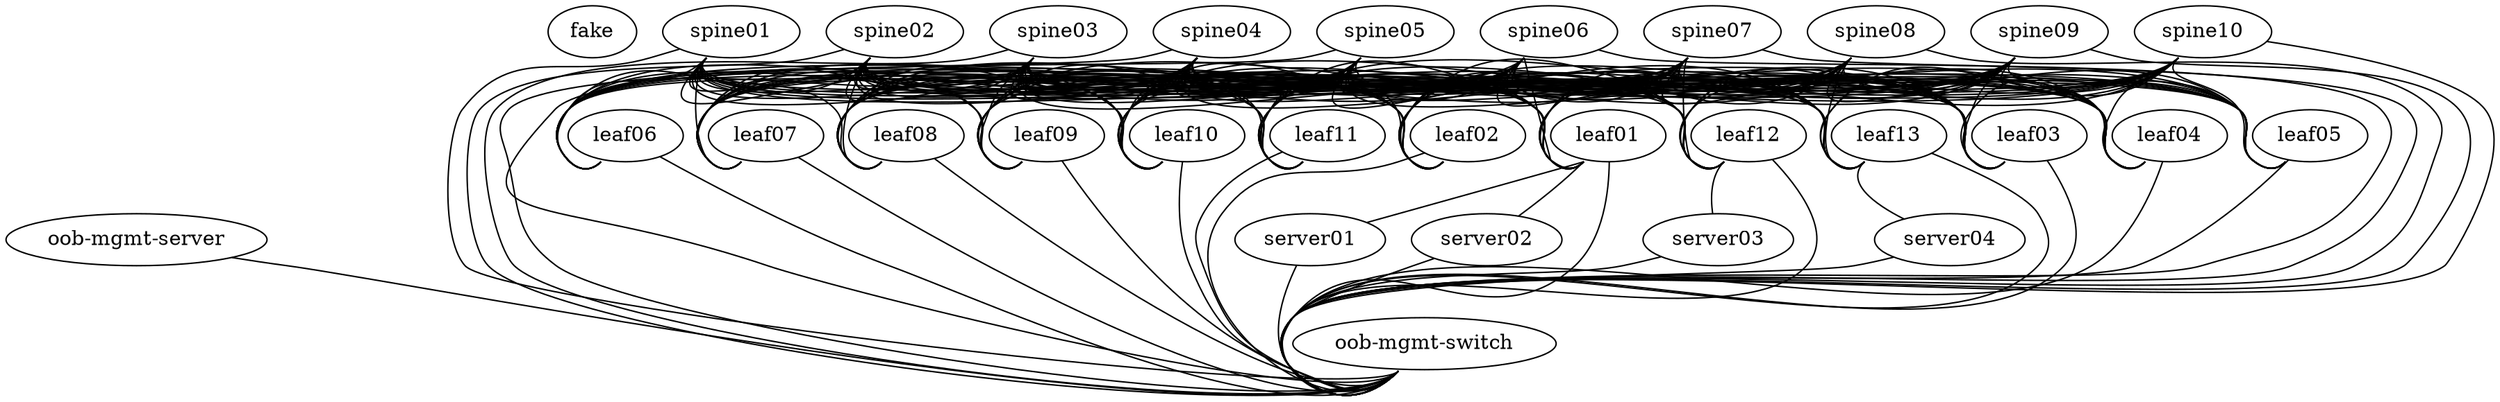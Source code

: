 graph multiverse_network {
   
   "fake" [function="fake"]
   "oob-mgmt-server"  [function="oob-server" mgmt_ip="192.168.200.1" cpu="4" memory="2048"]
   "oob-mgmt-switch"  [function="oob-switch" mgmt_ip="192.168.200.251" ports="64"]

   "spine01" [function="spine"  os="sonic-202012-f6f4c7f4" mgmt_ip="192.168.200.21" ports="32"]
   "spine02" [function="spine"  os="sonic-202012-f6f4c7f4" mgmt_ip="192.168.200.22" ports="32"]
   "spine03" [function="spine"  os="sonic-202012-f6f4c7f4" mgmt_ip="192.168.200.23" ports="32"]
   "spine04" [function="spine"  os="sonic-202012-f6f4c7f4" mgmt_ip="192.168.200.24" ports="32"]
   "spine05" [function="spine"  os="sonic-202012-f6f4c7f4" mgmt_ip="192.168.200.25" ports="32"]
   "spine06" [function="spine"  os="sonic-202012-f6f4c7f4" mgmt_ip="192.168.200.26" ports="32"]
   "spine07" [function="spine"  os="sonic-202012-f6f4c7f4" mgmt_ip="192.168.200.27" ports="32"]
   "spine08" [function="spine"  os="sonic-202012-f6f4c7f4" mgmt_ip="192.168.200.28" ports="32"]
   "spine09" [function="spine"  os="sonic-202012-f6f4c7f4" mgmt_ip="192.168.200.29" ports="32"]
   "spine10" [function="spine"  os="sonic-202012-f6f4c7f4" mgmt_ip="192.168.200.30" ports="32"]
   
   "leaf01" [function="leaf"  os="sonic-202012-f6f4c7f4" mgmt_ip="192.168.200.41" ports="54"]
   "leaf02" [function="leaf"  os="sonic-202012-f6f4c7f4" mgmt_ip="192.168.200.42" ports="54"]
   "leaf03" [function="leaf"  os="sonic-202012-f6f4c7f4" mgmt_ip="192.168.200.43" ports="54"]
   "leaf04" [function="leaf"  os="sonic-202012-f6f4c7f4" mgmt_ip="192.168.200.44" ports="54"]
   "leaf05" [function="leaf"  os="sonic-202012-f6f4c7f4" mgmt_ip="192.168.200.45" ports="54"]
   "leaf06" [function="leaf"  os="sonic-202012-f6f4c7f4" mgmt_ip="192.168.200.46" ports="54"]
   "leaf07" [function="leaf"  os="sonic-202012-f6f4c7f4" mgmt_ip="192.168.200.47" ports="54"]
   "leaf08" [function="leaf"  os="sonic-202012-f6f4c7f4" mgmt_ip="192.168.200.48" ports="54"]
   "leaf09" [function="leaf"  os="sonic-202012-f6f4c7f4" mgmt_ip="192.168.200.49" ports="54"]
   "leaf10" [function="leaf"  os="sonic-202012-f6f4c7f4" mgmt_ip="192.168.200.50" ports="54"]
   "leaf11" [function="leaf"  os="sonic-202012-f6f4c7f4" mgmt_ip="192.168.200.51" ports="54"]
   "leaf12" [function="leaf"  os="sonic-202012-f6f4c7f4" mgmt_ip="192.168.200.52" ports="54"]
   "leaf13" [function="leaf"  os="sonic-202012-f6f4c7f4" mgmt_ip="192.168.200.53" ports="54"]
   
   "server01" [function="host" os="generic/ubuntu1804" mgmt_ip="192.168.200.81" nic_model="e1000" memory="1024"]
   "server02" [function="host" os="generic/ubuntu1804" mgmt_ip="192.168.200.82" nic_model="e1000" memory="1024"]
   "server03" [function="host" os="generic/ubuntu1804" mgmt_ip="192.168.200.83" nic_model="e1000" memory="1024"]
   "server04" [function="host" os="generic/ubuntu1804" mgmt_ip="192.168.200.84" nic_model="e1000" memory="1024"]

   "spine01":"swp1" -- "leaf01":"swp1"
   "spine02":"swp1" -- "leaf01":"swp2"
   "spine03":"swp1" -- "leaf01":"swp3"
   "spine04":"swp1" -- "leaf01":"swp4"
   "spine05":"swp1" -- "leaf01":"swp5"
   "spine06":"swp1" -- "leaf01":"swp6"
   "spine07":"swp1" -- "leaf01":"swp7"
   "spine08":"swp1" -- "leaf01":"swp8"
   "spine09":"swp1" -- "leaf01":"swp9"
   "spine10":"swp1" -- "leaf01":"swp10"

   "spine01":"swp2" -- "leaf02":"swp1"
   "spine02":"swp2" -- "leaf02":"swp2"
   "spine03":"swp2" -- "leaf02":"swp3"
   "spine04":"swp2" -- "leaf02":"swp4"
   "spine05":"swp2" -- "leaf02":"swp5"
   "spine06":"swp2" -- "leaf02":"swp6"
   "spine07":"swp2" -- "leaf02":"swp7"
   "spine08":"swp2" -- "leaf02":"swp8"
   "spine09":"swp2" -- "leaf02":"swp9"
   "spine10":"swp2" -- "leaf02":"swp10"

   "spine01":"swp3" -- "leaf03":"swp1"
   "spine02":"swp3" -- "leaf03":"swp2"
   "spine03":"swp3" -- "leaf03":"swp3"
   "spine04":"swp3" -- "leaf03":"swp4"
   "spine05":"swp3" -- "leaf03":"swp5"
   "spine06":"swp3" -- "leaf03":"swp6"
   "spine07":"swp3" -- "leaf03":"swp7"
   "spine08":"swp3" -- "leaf03":"swp8"
   "spine09":"swp3" -- "leaf03":"swp9"
   "spine10":"swp3" -- "leaf03":"swp10"

   "spine01":"swp4" -- "leaf04":"swp1"
   "spine02":"swp4" -- "leaf04":"swp2"
   "spine03":"swp4" -- "leaf04":"swp3"
   "spine04":"swp4" -- "leaf04":"swp4"
   "spine05":"swp4" -- "leaf04":"swp5"
   "spine06":"swp4" -- "leaf04":"swp6"
   "spine07":"swp4" -- "leaf04":"swp7"
   "spine08":"swp4" -- "leaf04":"swp8"
   "spine09":"swp4" -- "leaf04":"swp9"
   "spine10":"swp4" -- "leaf04":"swp10"

   "spine01":"swp5" -- "leaf05":"swp1"
   "spine02":"swp5" -- "leaf05":"swp2"
   "spine03":"swp5" -- "leaf05":"swp3"
   "spine04":"swp5" -- "leaf05":"swp4"
   "spine05":"swp5" -- "leaf05":"swp5"
   "spine06":"swp5" -- "leaf05":"swp6"
   "spine07":"swp5" -- "leaf05":"swp7"
   "spine08":"swp5" -- "leaf05":"swp8"
   "spine09":"swp5" -- "leaf05":"swp9"
   "spine10":"swp5" -- "leaf05":"swp10"

   "spine01":"swp6" -- "leaf06":"swp1"
   "spine02":"swp6" -- "leaf06":"swp2"
   "spine03":"swp6" -- "leaf06":"swp3"
   "spine04":"swp6" -- "leaf06":"swp4"
   "spine05":"swp6" -- "leaf06":"swp5"
   "spine06":"swp6" -- "leaf06":"swp6"
   "spine07":"swp6" -- "leaf06":"swp7"
   "spine08":"swp6" -- "leaf06":"swp8"
   "spine09":"swp6" -- "leaf06":"swp9"
   "spine10":"swp6" -- "leaf06":"swp10"

   "spine01":"swp7" -- "leaf07":"swp1"
   "spine02":"swp7" -- "leaf07":"swp2"
   "spine03":"swp7" -- "leaf07":"swp3"
   "spine04":"swp7" -- "leaf07":"swp4"
   "spine05":"swp7" -- "leaf07":"swp5"
   "spine06":"swp7" -- "leaf07":"swp6"
   "spine07":"swp7" -- "leaf07":"swp7"
   "spine08":"swp7" -- "leaf07":"swp8"
   "spine09":"swp7" -- "leaf07":"swp9"
   "spine10":"swp7" -- "leaf07":"swp10"

   "spine01":"swp8" -- "leaf08":"swp1"
   "spine02":"swp8" -- "leaf08":"swp2"
   "spine03":"swp8" -- "leaf08":"swp3"
   "spine04":"swp8" -- "leaf08":"swp4"
   "spine05":"swp8" -- "leaf08":"swp5"
   "spine06":"swp8" -- "leaf08":"swp6"
   "spine07":"swp8" -- "leaf08":"swp7"
   "spine08":"swp8" -- "leaf08":"swp8"
   "spine09":"swp8" -- "leaf08":"swp9"
   "spine10":"swp8" -- "leaf08":"swp10"

   "spine01":"swp9" -- "leaf09":"swp1"
   "spine02":"swp9" -- "leaf09":"swp2"
   "spine03":"swp9" -- "leaf09":"swp3"
   "spine04":"swp9" -- "leaf09":"swp4"
   "spine05":"swp9" -- "leaf09":"swp5"
   "spine06":"swp9" -- "leaf09":"swp6"
   "spine07":"swp9" -- "leaf09":"swp7"
   "spine08":"swp9" -- "leaf09":"swp8"
   "spine09":"swp9" -- "leaf09":"swp9"
   "spine10":"swp9" -- "leaf09":"swp10"

   "spine01":"swp10" -- "leaf10":"swp1"
   "spine02":"swp10" -- "leaf10":"swp2"
   "spine03":"swp10" -- "leaf10":"swp3"
   "spine04":"swp10" -- "leaf10":"swp4"
   "spine05":"swp10" -- "leaf10":"swp5"
   "spine06":"swp10" -- "leaf10":"swp6"
   "spine07":"swp10" -- "leaf10":"swp7"
   "spine08":"swp10" -- "leaf10":"swp8"
   "spine09":"swp10" -- "leaf10":"swp9"
   "spine10":"swp10" -- "leaf10":"swp10"

   "spine01":"swp11" -- "leaf11":"swp1"
   "spine02":"swp11" -- "leaf11":"swp2"
   "spine03":"swp11" -- "leaf11":"swp3"
   "spine04":"swp11" -- "leaf11":"swp4"
   "spine05":"swp11" -- "leaf11":"swp5"
   "spine06":"swp11" -- "leaf11":"swp6"
   "spine07":"swp11" -- "leaf11":"swp7"
   "spine08":"swp11" -- "leaf11":"swp8"
   "spine09":"swp11" -- "leaf11":"swp9"
   "spine10":"swp11" -- "leaf11":"swp10"

   "spine01":"swp12" -- "leaf12":"swp1"
   "spine02":"swp12" -- "leaf12":"swp2"
   "spine03":"swp12" -- "leaf12":"swp3"
   "spine04":"swp12" -- "leaf12":"swp4"
   "spine05":"swp12" -- "leaf12":"swp5"
   "spine06":"swp12" -- "leaf12":"swp6"
   "spine07":"swp12" -- "leaf12":"swp7"
   "spine08":"swp12" -- "leaf12":"swp8"
   "spine09":"swp12" -- "leaf12":"swp9"
   "spine10":"swp12" -- "leaf12":"swp10"

   "spine01":"swp13" -- "leaf13":"swp1"
   "spine02":"swp13" -- "leaf13":"swp2"
   "spine03":"swp13" -- "leaf13":"swp3"
   "spine04":"swp13" -- "leaf13":"swp4"
   "spine05":"swp13" -- "leaf13":"swp5"
   "spine06":"swp13" -- "leaf13":"swp6"
   "spine07":"swp13" -- "leaf13":"swp7"
   "spine08":"swp13" -- "leaf13":"swp8"
   "spine09":"swp13" -- "leaf13":"swp9"
   "spine10":"swp13" -- "leaf13":"swp10"

   "leaf01":"swp11" -- "server01":"eth1"
   "leaf01":"swp12" -- "server02":"eth1"
   "leaf12":"swp11" -- "server03":"eth1"
   "leaf13":"swp11" -- "server04":"eth1"

   "oob-mgmt-server":"eth1" -- "oob-mgmt-switch":"swp1"
   
   "spine01":"eth0" -- "oob-mgmt-switch":"swp2" [left_mac="44:38:50:22:01:01"]
   "spine02":"eth0" -- "oob-mgmt-switch":"swp3" [left_mac="44:38:50:22:01:02"]
   "spine03":"eth0" -- "oob-mgmt-switch":"swp4" [left_mac="44:38:50:22:01:03"]
   "spine04":"eth0" -- "oob-mgmt-switch":"swp5" [left_mac="44:38:50:22:01:04"]
   "spine05":"eth0" -- "oob-mgmt-switch":"swp6" [left_mac="44:38:50:22:01:05"]
   "spine06":"eth0" -- "oob-mgmt-switch":"swp7" [left_mac="44:38:50:22:01:06"]
   "spine07":"eth0" -- "oob-mgmt-switch":"swp8" [left_mac="44:38:50:22:01:07"]
   "spine08":"eth0" -- "oob-mgmt-switch":"swp9" [left_mac="44:38:50:22:01:08"]
   "spine09":"eth0" -- "oob-mgmt-switch":"swp10" [left_mac="44:38:50:22:01:09"]
   "spine10":"eth0" -- "oob-mgmt-switch":"swp11" [left_mac="44:38:50:22:01:10"]
   
   "leaf01":"eth0" -- "oob-mgmt-switch":"swp12" [left_mac="44:38:40:22:01:01"]
   "leaf02":"eth0" -- "oob-mgmt-switch":"swp13" [left_mac="44:38:40:22:01:02"]
   "leaf03":"eth0" -- "oob-mgmt-switch":"swp14" [left_mac="44:38:40:22:01:03"]
   "leaf04":"eth0" -- "oob-mgmt-switch":"swp15" [left_mac="44:38:40:22:01:04"]
   "leaf05":"eth0" -- "oob-mgmt-switch":"swp16" [left_mac="44:38:40:22:01:05"]
   "leaf06":"eth0" -- "oob-mgmt-switch":"swp17" [left_mac="44:38:40:22:01:06"]
   "leaf07":"eth0" -- "oob-mgmt-switch":"swp18" [left_mac="44:38:40:22:01:07"]
   "leaf08":"eth0" -- "oob-mgmt-switch":"swp19" [left_mac="44:38:40:22:01:08"]
   "leaf09":"eth0" -- "oob-mgmt-switch":"swp20" [left_mac="44:38:40:22:01:09"]
   "leaf10":"eth0" -- "oob-mgmt-switch":"swp21" [left_mac="44:38:40:22:01:10"]
   "leaf11":"eth0" -- "oob-mgmt-switch":"swp22" [left_mac="44:38:40:22:01:11"]
   "leaf12":"eth0" -- "oob-mgmt-switch":"swp23" [left_mac="44:38:40:22:01:12"]
   "leaf13":"eth0" -- "oob-mgmt-switch":"swp24" [left_mac="44:38:40:22:01:13"]

   "server01":"eth0" -- "oob-mgmt-switch":"swp32" [left_mac="44:38:30:22:01:01"]
   "server02":"eth0" -- "oob-mgmt-switch":"swp33" [left_mac="44:38:30:22:01:02"]
   "server03":"eth0" -- "oob-mgmt-switch":"swp34" [left_mac="44:38:30:22:01:03"]
   "server04":"eth0" -- "oob-mgmt-switch":"swp35" [left_mac="44:38:30:22:01:04"]
}
